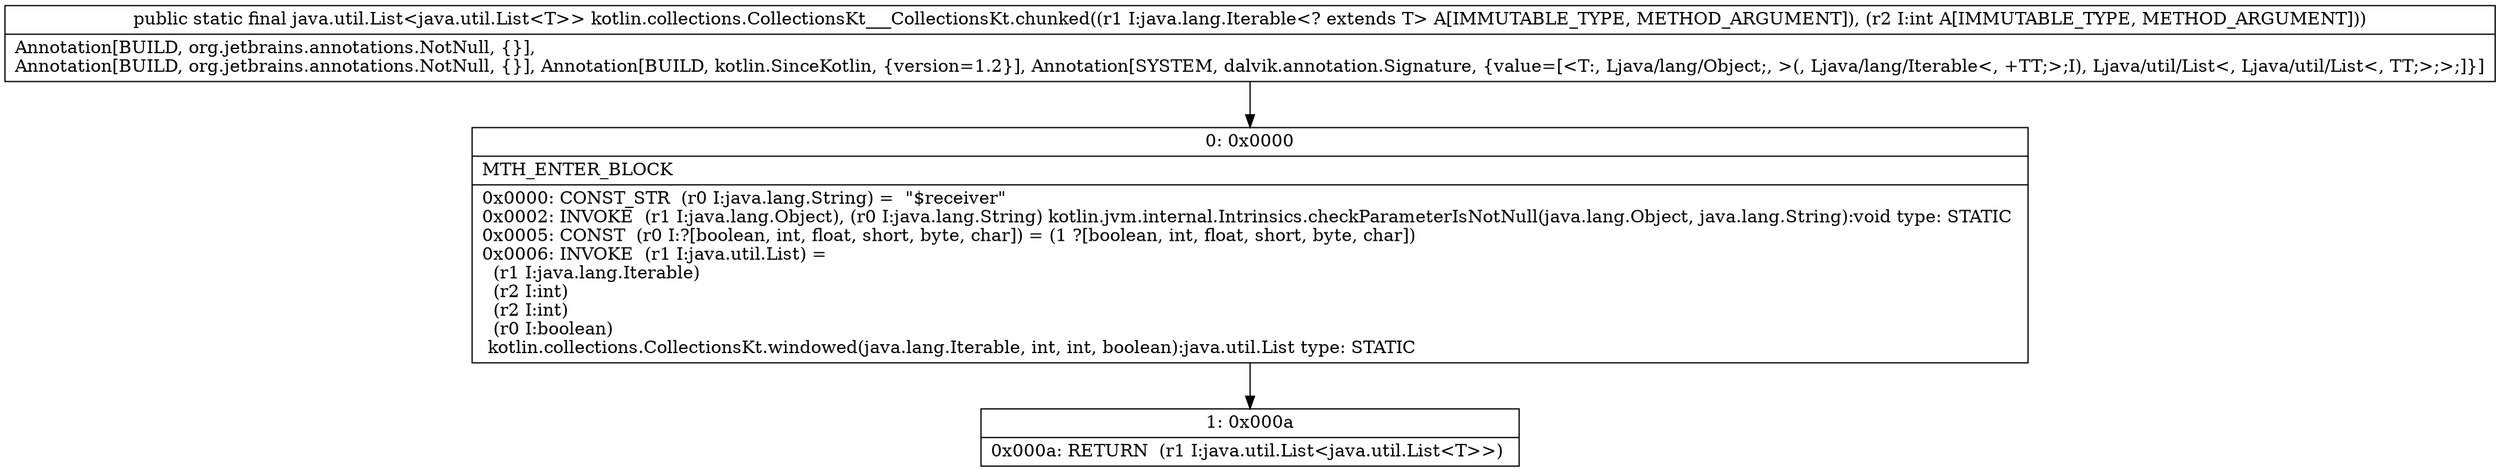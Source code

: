 digraph "CFG forkotlin.collections.CollectionsKt___CollectionsKt.chunked(Ljava\/lang\/Iterable;I)Ljava\/util\/List;" {
Node_0 [shape=record,label="{0\:\ 0x0000|MTH_ENTER_BLOCK\l|0x0000: CONST_STR  (r0 I:java.lang.String) =  \"$receiver\" \l0x0002: INVOKE  (r1 I:java.lang.Object), (r0 I:java.lang.String) kotlin.jvm.internal.Intrinsics.checkParameterIsNotNull(java.lang.Object, java.lang.String):void type: STATIC \l0x0005: CONST  (r0 I:?[boolean, int, float, short, byte, char]) = (1 ?[boolean, int, float, short, byte, char]) \l0x0006: INVOKE  (r1 I:java.util.List) = \l  (r1 I:java.lang.Iterable)\l  (r2 I:int)\l  (r2 I:int)\l  (r0 I:boolean)\l kotlin.collections.CollectionsKt.windowed(java.lang.Iterable, int, int, boolean):java.util.List type: STATIC \l}"];
Node_1 [shape=record,label="{1\:\ 0x000a|0x000a: RETURN  (r1 I:java.util.List\<java.util.List\<T\>\>) \l}"];
MethodNode[shape=record,label="{public static final java.util.List\<java.util.List\<T\>\> kotlin.collections.CollectionsKt___CollectionsKt.chunked((r1 I:java.lang.Iterable\<? extends T\> A[IMMUTABLE_TYPE, METHOD_ARGUMENT]), (r2 I:int A[IMMUTABLE_TYPE, METHOD_ARGUMENT]))  | Annotation[BUILD, org.jetbrains.annotations.NotNull, \{\}], \lAnnotation[BUILD, org.jetbrains.annotations.NotNull, \{\}], Annotation[BUILD, kotlin.SinceKotlin, \{version=1.2\}], Annotation[SYSTEM, dalvik.annotation.Signature, \{value=[\<T:, Ljava\/lang\/Object;, \>(, Ljava\/lang\/Iterable\<, +TT;\>;I), Ljava\/util\/List\<, Ljava\/util\/List\<, TT;\>;\>;]\}]\l}"];
MethodNode -> Node_0;
Node_0 -> Node_1;
}

